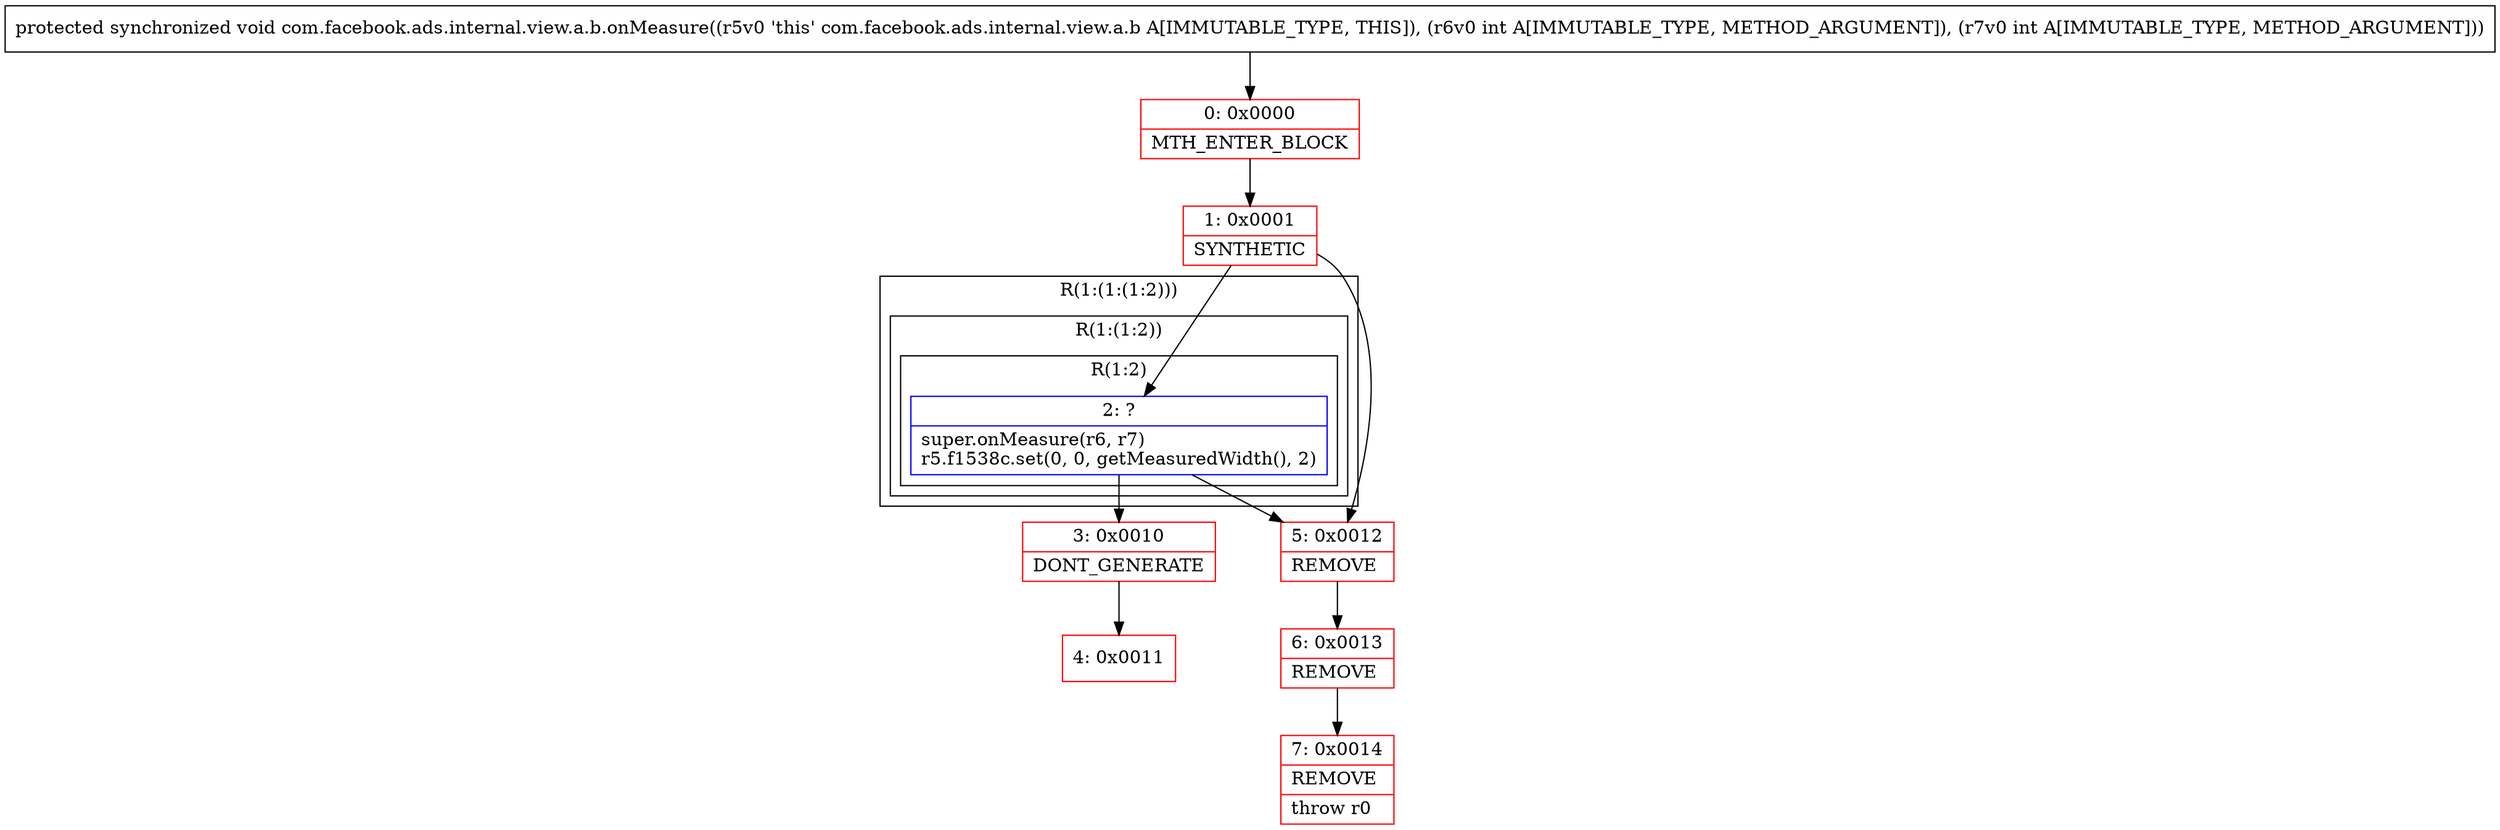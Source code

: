 digraph "CFG forcom.facebook.ads.internal.view.a.b.onMeasure(II)V" {
subgraph cluster_Region_1465873998 {
label = "R(1:(1:(1:2)))";
node [shape=record,color=blue];
subgraph cluster_Region_2083195206 {
label = "R(1:(1:2))";
node [shape=record,color=blue];
subgraph cluster_Region_1894630638 {
label = "R(1:2)";
node [shape=record,color=blue];
Node_2 [shape=record,label="{2\:\ ?|super.onMeasure(r6, r7)\lr5.f1538c.set(0, 0, getMeasuredWidth(), 2)\l}"];
}
}
}
Node_0 [shape=record,color=red,label="{0\:\ 0x0000|MTH_ENTER_BLOCK\l}"];
Node_1 [shape=record,color=red,label="{1\:\ 0x0001|SYNTHETIC\l}"];
Node_3 [shape=record,color=red,label="{3\:\ 0x0010|DONT_GENERATE\l}"];
Node_4 [shape=record,color=red,label="{4\:\ 0x0011}"];
Node_5 [shape=record,color=red,label="{5\:\ 0x0012|REMOVE\l}"];
Node_6 [shape=record,color=red,label="{6\:\ 0x0013|REMOVE\l}"];
Node_7 [shape=record,color=red,label="{7\:\ 0x0014|REMOVE\l|throw r0\l}"];
MethodNode[shape=record,label="{protected synchronized void com.facebook.ads.internal.view.a.b.onMeasure((r5v0 'this' com.facebook.ads.internal.view.a.b A[IMMUTABLE_TYPE, THIS]), (r6v0 int A[IMMUTABLE_TYPE, METHOD_ARGUMENT]), (r7v0 int A[IMMUTABLE_TYPE, METHOD_ARGUMENT])) }"];
MethodNode -> Node_0;
Node_2 -> Node_3;
Node_2 -> Node_5;
Node_0 -> Node_1;
Node_1 -> Node_2;
Node_1 -> Node_5;
Node_3 -> Node_4;
Node_5 -> Node_6;
Node_6 -> Node_7;
}


